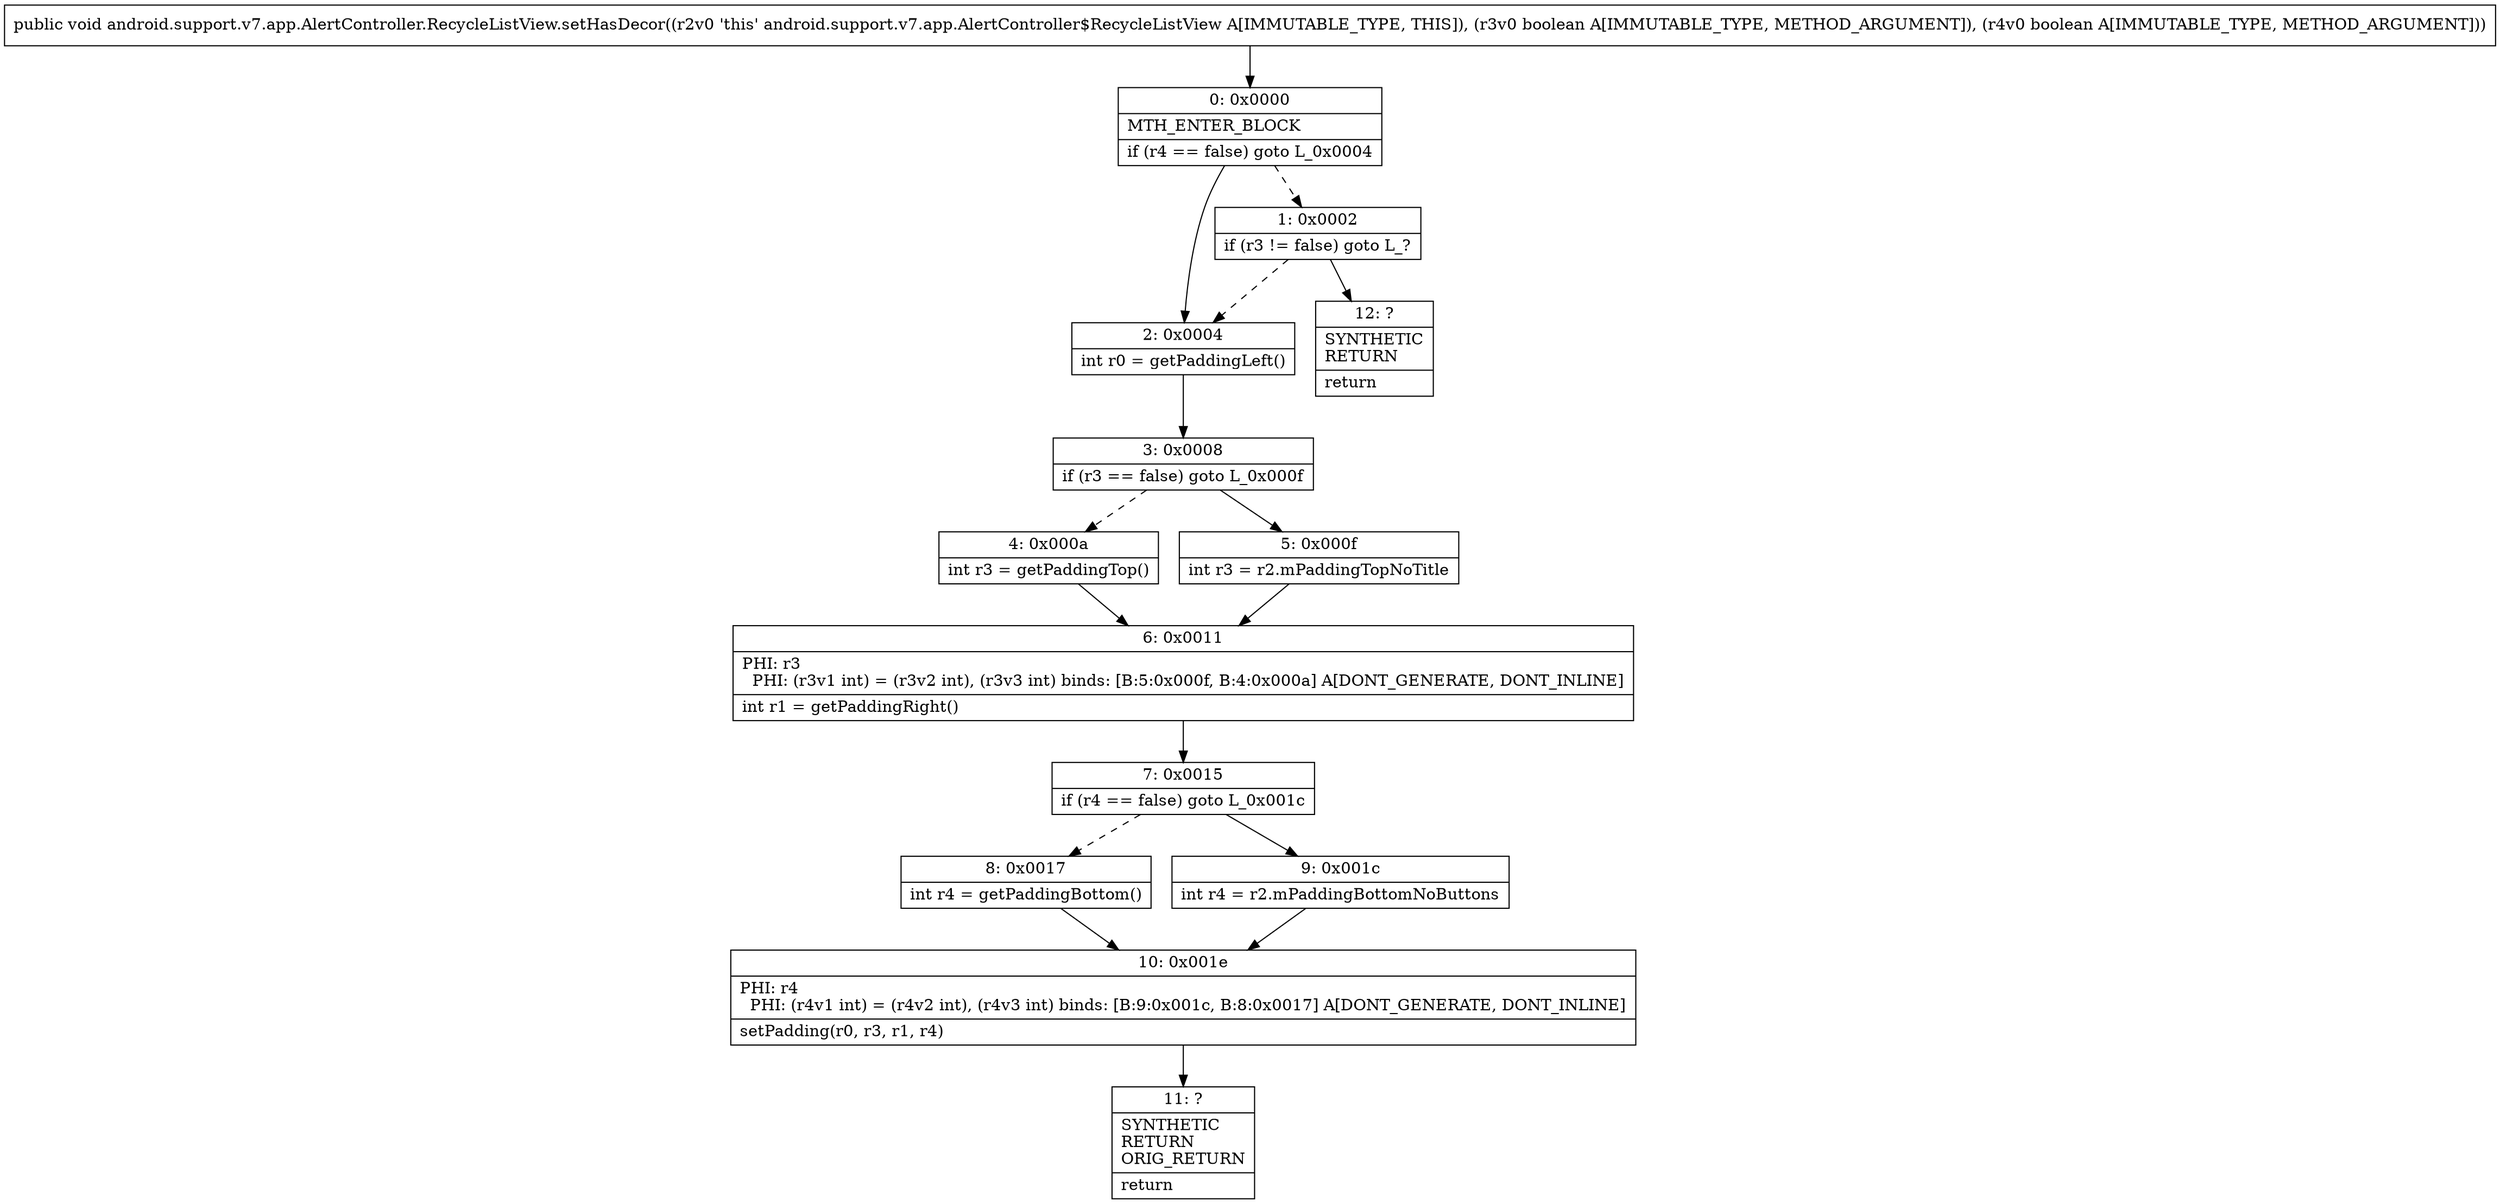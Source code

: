 digraph "CFG forandroid.support.v7.app.AlertController.RecycleListView.setHasDecor(ZZ)V" {
Node_0 [shape=record,label="{0\:\ 0x0000|MTH_ENTER_BLOCK\l|if (r4 == false) goto L_0x0004\l}"];
Node_1 [shape=record,label="{1\:\ 0x0002|if (r3 != false) goto L_?\l}"];
Node_2 [shape=record,label="{2\:\ 0x0004|int r0 = getPaddingLeft()\l}"];
Node_3 [shape=record,label="{3\:\ 0x0008|if (r3 == false) goto L_0x000f\l}"];
Node_4 [shape=record,label="{4\:\ 0x000a|int r3 = getPaddingTop()\l}"];
Node_5 [shape=record,label="{5\:\ 0x000f|int r3 = r2.mPaddingTopNoTitle\l}"];
Node_6 [shape=record,label="{6\:\ 0x0011|PHI: r3 \l  PHI: (r3v1 int) = (r3v2 int), (r3v3 int) binds: [B:5:0x000f, B:4:0x000a] A[DONT_GENERATE, DONT_INLINE]\l|int r1 = getPaddingRight()\l}"];
Node_7 [shape=record,label="{7\:\ 0x0015|if (r4 == false) goto L_0x001c\l}"];
Node_8 [shape=record,label="{8\:\ 0x0017|int r4 = getPaddingBottom()\l}"];
Node_9 [shape=record,label="{9\:\ 0x001c|int r4 = r2.mPaddingBottomNoButtons\l}"];
Node_10 [shape=record,label="{10\:\ 0x001e|PHI: r4 \l  PHI: (r4v1 int) = (r4v2 int), (r4v3 int) binds: [B:9:0x001c, B:8:0x0017] A[DONT_GENERATE, DONT_INLINE]\l|setPadding(r0, r3, r1, r4)\l}"];
Node_11 [shape=record,label="{11\:\ ?|SYNTHETIC\lRETURN\lORIG_RETURN\l|return\l}"];
Node_12 [shape=record,label="{12\:\ ?|SYNTHETIC\lRETURN\l|return\l}"];
MethodNode[shape=record,label="{public void android.support.v7.app.AlertController.RecycleListView.setHasDecor((r2v0 'this' android.support.v7.app.AlertController$RecycleListView A[IMMUTABLE_TYPE, THIS]), (r3v0 boolean A[IMMUTABLE_TYPE, METHOD_ARGUMENT]), (r4v0 boolean A[IMMUTABLE_TYPE, METHOD_ARGUMENT])) }"];
MethodNode -> Node_0;
Node_0 -> Node_1[style=dashed];
Node_0 -> Node_2;
Node_1 -> Node_2[style=dashed];
Node_1 -> Node_12;
Node_2 -> Node_3;
Node_3 -> Node_4[style=dashed];
Node_3 -> Node_5;
Node_4 -> Node_6;
Node_5 -> Node_6;
Node_6 -> Node_7;
Node_7 -> Node_8[style=dashed];
Node_7 -> Node_9;
Node_8 -> Node_10;
Node_9 -> Node_10;
Node_10 -> Node_11;
}

